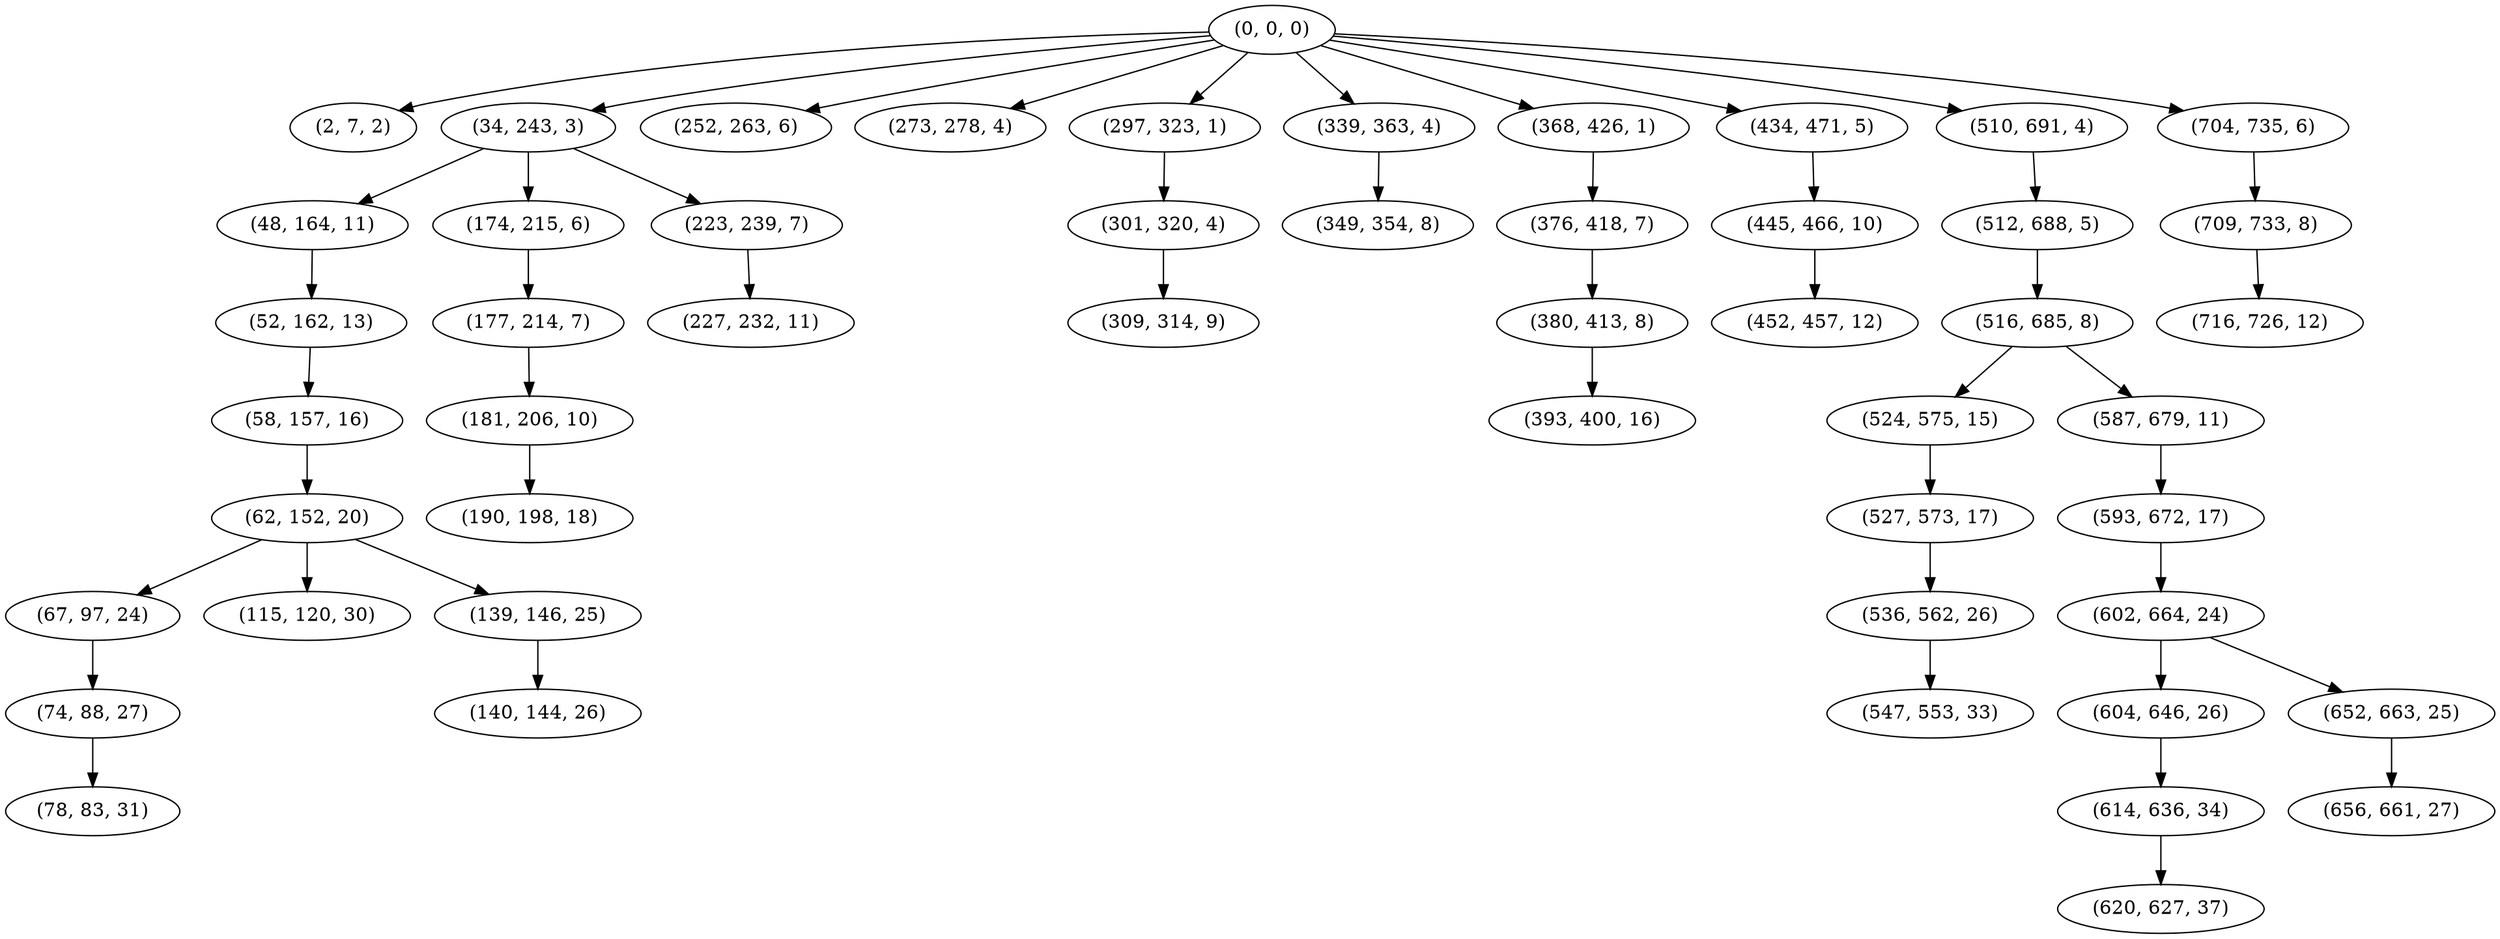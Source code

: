 digraph tree {
    "(0, 0, 0)";
    "(2, 7, 2)";
    "(34, 243, 3)";
    "(48, 164, 11)";
    "(52, 162, 13)";
    "(58, 157, 16)";
    "(62, 152, 20)";
    "(67, 97, 24)";
    "(74, 88, 27)";
    "(78, 83, 31)";
    "(115, 120, 30)";
    "(139, 146, 25)";
    "(140, 144, 26)";
    "(174, 215, 6)";
    "(177, 214, 7)";
    "(181, 206, 10)";
    "(190, 198, 18)";
    "(223, 239, 7)";
    "(227, 232, 11)";
    "(252, 263, 6)";
    "(273, 278, 4)";
    "(297, 323, 1)";
    "(301, 320, 4)";
    "(309, 314, 9)";
    "(339, 363, 4)";
    "(349, 354, 8)";
    "(368, 426, 1)";
    "(376, 418, 7)";
    "(380, 413, 8)";
    "(393, 400, 16)";
    "(434, 471, 5)";
    "(445, 466, 10)";
    "(452, 457, 12)";
    "(510, 691, 4)";
    "(512, 688, 5)";
    "(516, 685, 8)";
    "(524, 575, 15)";
    "(527, 573, 17)";
    "(536, 562, 26)";
    "(547, 553, 33)";
    "(587, 679, 11)";
    "(593, 672, 17)";
    "(602, 664, 24)";
    "(604, 646, 26)";
    "(614, 636, 34)";
    "(620, 627, 37)";
    "(652, 663, 25)";
    "(656, 661, 27)";
    "(704, 735, 6)";
    "(709, 733, 8)";
    "(716, 726, 12)";
    "(0, 0, 0)" -> "(2, 7, 2)";
    "(0, 0, 0)" -> "(34, 243, 3)";
    "(0, 0, 0)" -> "(252, 263, 6)";
    "(0, 0, 0)" -> "(273, 278, 4)";
    "(0, 0, 0)" -> "(297, 323, 1)";
    "(0, 0, 0)" -> "(339, 363, 4)";
    "(0, 0, 0)" -> "(368, 426, 1)";
    "(0, 0, 0)" -> "(434, 471, 5)";
    "(0, 0, 0)" -> "(510, 691, 4)";
    "(0, 0, 0)" -> "(704, 735, 6)";
    "(34, 243, 3)" -> "(48, 164, 11)";
    "(34, 243, 3)" -> "(174, 215, 6)";
    "(34, 243, 3)" -> "(223, 239, 7)";
    "(48, 164, 11)" -> "(52, 162, 13)";
    "(52, 162, 13)" -> "(58, 157, 16)";
    "(58, 157, 16)" -> "(62, 152, 20)";
    "(62, 152, 20)" -> "(67, 97, 24)";
    "(62, 152, 20)" -> "(115, 120, 30)";
    "(62, 152, 20)" -> "(139, 146, 25)";
    "(67, 97, 24)" -> "(74, 88, 27)";
    "(74, 88, 27)" -> "(78, 83, 31)";
    "(139, 146, 25)" -> "(140, 144, 26)";
    "(174, 215, 6)" -> "(177, 214, 7)";
    "(177, 214, 7)" -> "(181, 206, 10)";
    "(181, 206, 10)" -> "(190, 198, 18)";
    "(223, 239, 7)" -> "(227, 232, 11)";
    "(297, 323, 1)" -> "(301, 320, 4)";
    "(301, 320, 4)" -> "(309, 314, 9)";
    "(339, 363, 4)" -> "(349, 354, 8)";
    "(368, 426, 1)" -> "(376, 418, 7)";
    "(376, 418, 7)" -> "(380, 413, 8)";
    "(380, 413, 8)" -> "(393, 400, 16)";
    "(434, 471, 5)" -> "(445, 466, 10)";
    "(445, 466, 10)" -> "(452, 457, 12)";
    "(510, 691, 4)" -> "(512, 688, 5)";
    "(512, 688, 5)" -> "(516, 685, 8)";
    "(516, 685, 8)" -> "(524, 575, 15)";
    "(516, 685, 8)" -> "(587, 679, 11)";
    "(524, 575, 15)" -> "(527, 573, 17)";
    "(527, 573, 17)" -> "(536, 562, 26)";
    "(536, 562, 26)" -> "(547, 553, 33)";
    "(587, 679, 11)" -> "(593, 672, 17)";
    "(593, 672, 17)" -> "(602, 664, 24)";
    "(602, 664, 24)" -> "(604, 646, 26)";
    "(602, 664, 24)" -> "(652, 663, 25)";
    "(604, 646, 26)" -> "(614, 636, 34)";
    "(614, 636, 34)" -> "(620, 627, 37)";
    "(652, 663, 25)" -> "(656, 661, 27)";
    "(704, 735, 6)" -> "(709, 733, 8)";
    "(709, 733, 8)" -> "(716, 726, 12)";
}
